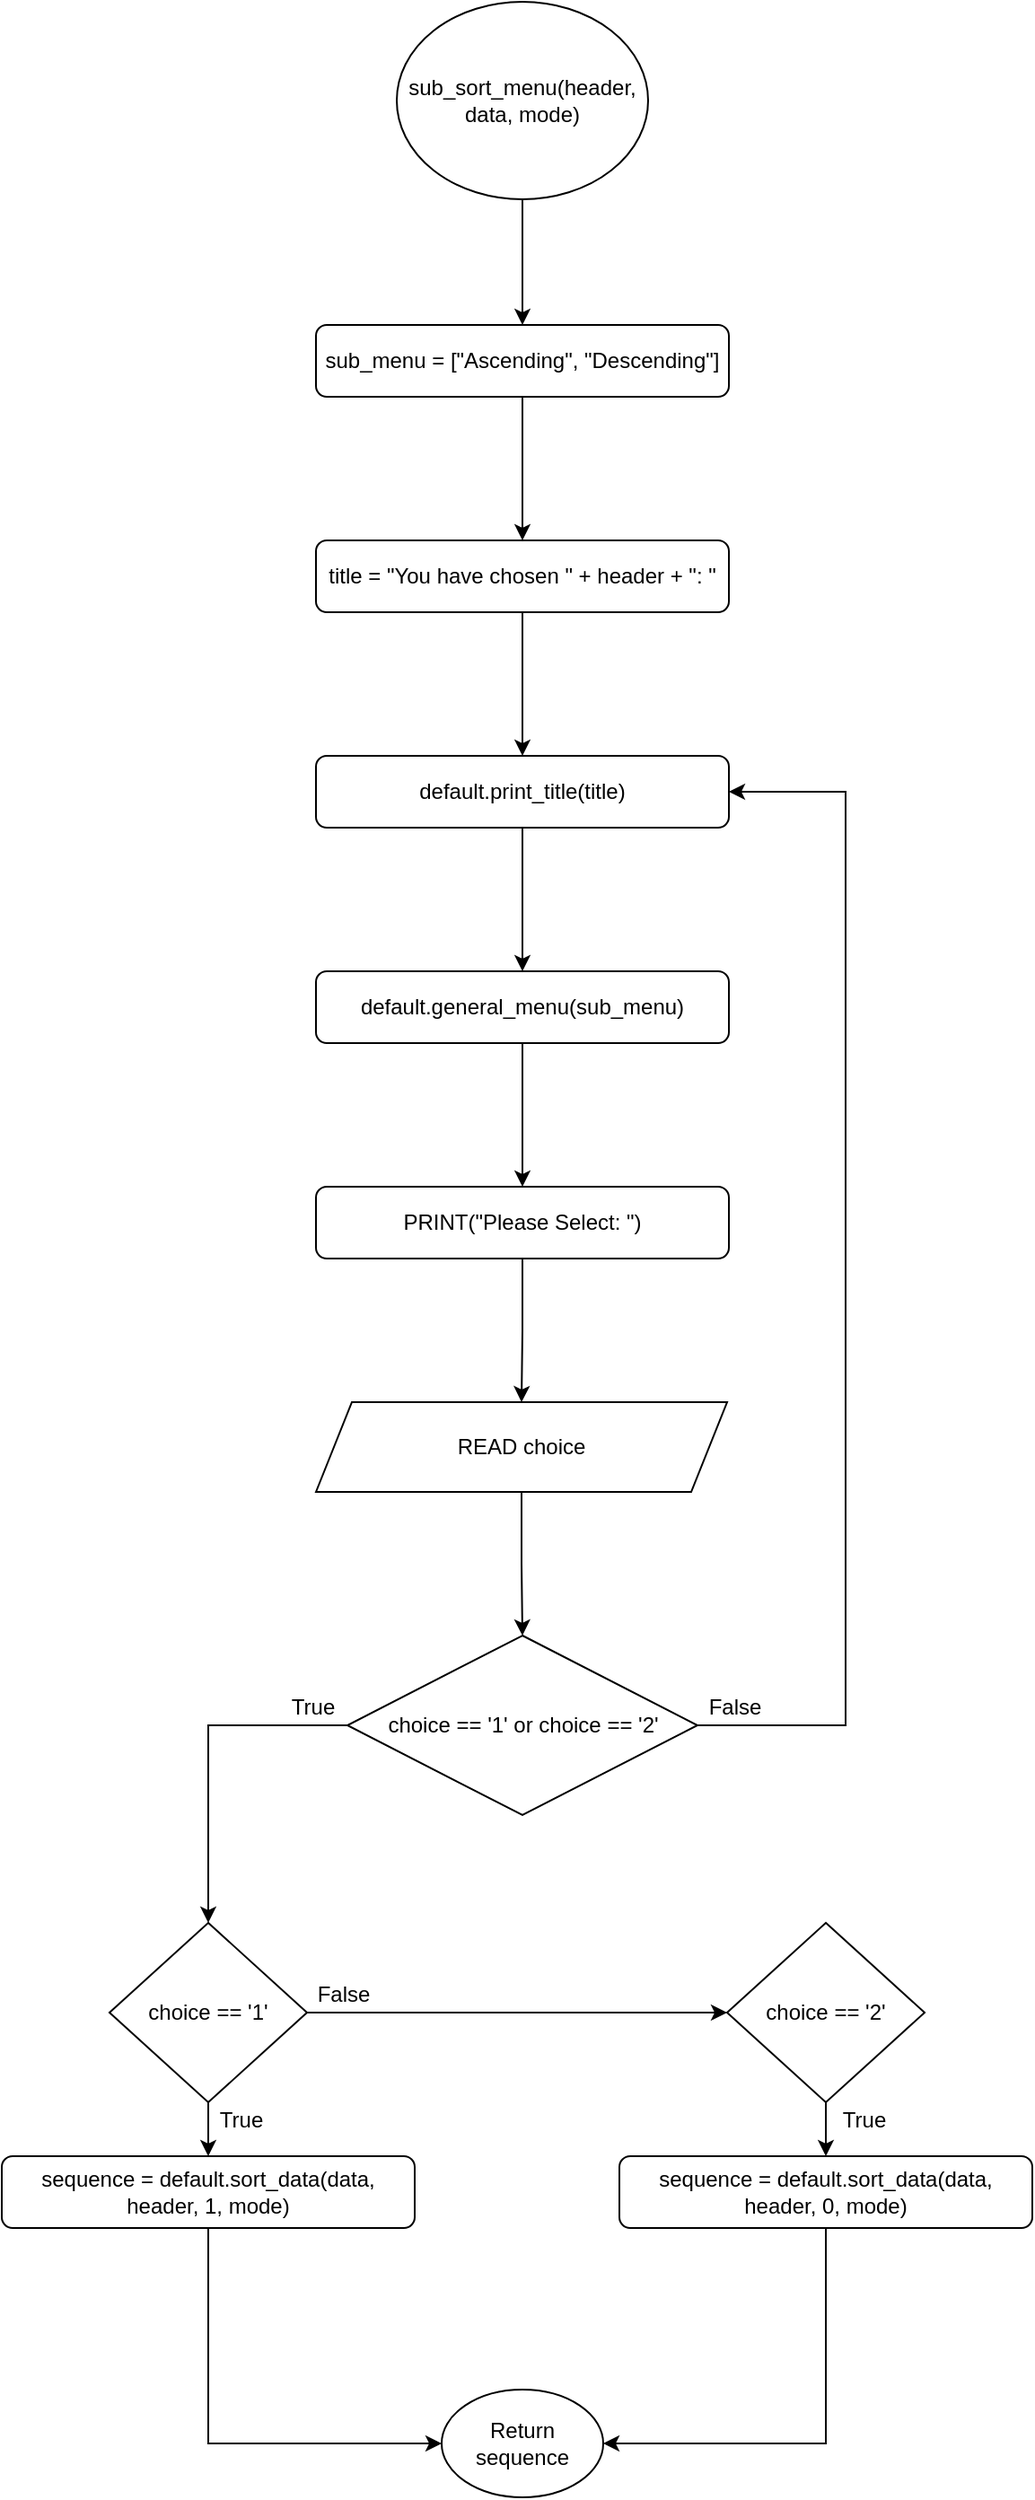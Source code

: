 <mxfile version="14.7.5" type="github">
  <diagram id="T-Ycm0EtmgFF6gQNpjKh" name="Page-1">
    <mxGraphModel dx="1204" dy="745" grid="1" gridSize="10" guides="1" tooltips="1" connect="1" arrows="1" fold="1" page="1" pageScale="1" pageWidth="3300" pageHeight="4681" math="0" shadow="0">
      <root>
        <mxCell id="0" />
        <mxCell id="1" parent="0" />
        <mxCell id="XgvqZKyALqiNx7xIEqGi-3" value="" style="edgeStyle=orthogonalEdgeStyle;rounded=0;orthogonalLoop=1;jettySize=auto;html=1;" edge="1" parent="1" source="XgvqZKyALqiNx7xIEqGi-1" target="XgvqZKyALqiNx7xIEqGi-2">
          <mxGeometry relative="1" as="geometry" />
        </mxCell>
        <mxCell id="XgvqZKyALqiNx7xIEqGi-1" value="sub_sort_menu(header, data, mode)" style="ellipse;whiteSpace=wrap;html=1;" vertex="1" parent="1">
          <mxGeometry x="790" y="130" width="140" height="110" as="geometry" />
        </mxCell>
        <mxCell id="XgvqZKyALqiNx7xIEqGi-5" value="" style="edgeStyle=orthogonalEdgeStyle;rounded=0;orthogonalLoop=1;jettySize=auto;html=1;" edge="1" parent="1" source="XgvqZKyALqiNx7xIEqGi-2" target="XgvqZKyALqiNx7xIEqGi-4">
          <mxGeometry relative="1" as="geometry" />
        </mxCell>
        <mxCell id="XgvqZKyALqiNx7xIEqGi-2" value="sub_menu = [&quot;Ascending&quot;, &quot;Descending&quot;]" style="rounded=1;whiteSpace=wrap;html=1;" vertex="1" parent="1">
          <mxGeometry x="745" y="310" width="230" height="40" as="geometry" />
        </mxCell>
        <mxCell id="XgvqZKyALqiNx7xIEqGi-7" value="" style="edgeStyle=orthogonalEdgeStyle;rounded=0;orthogonalLoop=1;jettySize=auto;html=1;" edge="1" parent="1" source="XgvqZKyALqiNx7xIEqGi-4" target="XgvqZKyALqiNx7xIEqGi-6">
          <mxGeometry relative="1" as="geometry" />
        </mxCell>
        <mxCell id="XgvqZKyALqiNx7xIEqGi-4" value="title = &quot;You have chosen &quot; + header + &quot;: &quot;" style="rounded=1;whiteSpace=wrap;html=1;" vertex="1" parent="1">
          <mxGeometry x="745" y="430" width="230" height="40" as="geometry" />
        </mxCell>
        <mxCell id="XgvqZKyALqiNx7xIEqGi-9" value="" style="edgeStyle=orthogonalEdgeStyle;rounded=0;orthogonalLoop=1;jettySize=auto;html=1;" edge="1" parent="1" source="XgvqZKyALqiNx7xIEqGi-6" target="XgvqZKyALqiNx7xIEqGi-8">
          <mxGeometry relative="1" as="geometry" />
        </mxCell>
        <mxCell id="XgvqZKyALqiNx7xIEqGi-6" value="default.print_title(title)" style="rounded=1;whiteSpace=wrap;html=1;" vertex="1" parent="1">
          <mxGeometry x="745" y="550" width="230" height="40" as="geometry" />
        </mxCell>
        <mxCell id="XgvqZKyALqiNx7xIEqGi-11" value="" style="edgeStyle=orthogonalEdgeStyle;rounded=0;orthogonalLoop=1;jettySize=auto;html=1;" edge="1" parent="1" source="XgvqZKyALqiNx7xIEqGi-8" target="XgvqZKyALqiNx7xIEqGi-10">
          <mxGeometry relative="1" as="geometry" />
        </mxCell>
        <mxCell id="XgvqZKyALqiNx7xIEqGi-8" value="default.general_menu(sub_menu)" style="rounded=1;whiteSpace=wrap;html=1;" vertex="1" parent="1">
          <mxGeometry x="745" y="670" width="230" height="40" as="geometry" />
        </mxCell>
        <mxCell id="XgvqZKyALqiNx7xIEqGi-13" value="" style="edgeStyle=orthogonalEdgeStyle;rounded=0;orthogonalLoop=1;jettySize=auto;html=1;" edge="1" parent="1" source="XgvqZKyALqiNx7xIEqGi-10" target="XgvqZKyALqiNx7xIEqGi-12">
          <mxGeometry relative="1" as="geometry" />
        </mxCell>
        <mxCell id="XgvqZKyALqiNx7xIEqGi-10" value="PRINT(&quot;Please Select: &quot;)" style="rounded=1;whiteSpace=wrap;html=1;" vertex="1" parent="1">
          <mxGeometry x="745" y="790" width="230" height="40" as="geometry" />
        </mxCell>
        <mxCell id="XgvqZKyALqiNx7xIEqGi-15" value="" style="edgeStyle=orthogonalEdgeStyle;rounded=0;orthogonalLoop=1;jettySize=auto;html=1;" edge="1" parent="1" source="XgvqZKyALqiNx7xIEqGi-12" target="XgvqZKyALqiNx7xIEqGi-14">
          <mxGeometry relative="1" as="geometry" />
        </mxCell>
        <mxCell id="XgvqZKyALqiNx7xIEqGi-12" value="READ choice" style="shape=parallelogram;perimeter=parallelogramPerimeter;whiteSpace=wrap;html=1;fixedSize=1;" vertex="1" parent="1">
          <mxGeometry x="745" y="910" width="229" height="50" as="geometry" />
        </mxCell>
        <mxCell id="XgvqZKyALqiNx7xIEqGi-19" style="edgeStyle=orthogonalEdgeStyle;rounded=0;orthogonalLoop=1;jettySize=auto;html=1;" edge="1" parent="1" source="XgvqZKyALqiNx7xIEqGi-14" target="XgvqZKyALqiNx7xIEqGi-17">
          <mxGeometry relative="1" as="geometry" />
        </mxCell>
        <mxCell id="XgvqZKyALqiNx7xIEqGi-29" style="edgeStyle=orthogonalEdgeStyle;rounded=0;orthogonalLoop=1;jettySize=auto;html=1;exitX=1;exitY=0.5;exitDx=0;exitDy=0;entryX=1;entryY=0.5;entryDx=0;entryDy=0;" edge="1" parent="1" source="XgvqZKyALqiNx7xIEqGi-14" target="XgvqZKyALqiNx7xIEqGi-6">
          <mxGeometry relative="1" as="geometry">
            <Array as="points">
              <mxPoint x="1040" y="1090" />
              <mxPoint x="1040" y="570" />
            </Array>
          </mxGeometry>
        </mxCell>
        <mxCell id="XgvqZKyALqiNx7xIEqGi-14" value="choice == &#39;1&#39; or choice == &#39;2&#39;" style="rhombus;whiteSpace=wrap;html=1;" vertex="1" parent="1">
          <mxGeometry x="762.5" y="1040" width="195" height="100" as="geometry" />
        </mxCell>
        <mxCell id="XgvqZKyALqiNx7xIEqGi-25" value="" style="edgeStyle=orthogonalEdgeStyle;rounded=0;orthogonalLoop=1;jettySize=auto;html=1;" edge="1" parent="1" source="XgvqZKyALqiNx7xIEqGi-17" target="XgvqZKyALqiNx7xIEqGi-22">
          <mxGeometry relative="1" as="geometry" />
        </mxCell>
        <mxCell id="XgvqZKyALqiNx7xIEqGi-28" style="edgeStyle=orthogonalEdgeStyle;rounded=0;orthogonalLoop=1;jettySize=auto;html=1;entryX=0;entryY=0.5;entryDx=0;entryDy=0;" edge="1" parent="1" source="XgvqZKyALqiNx7xIEqGi-17" target="XgvqZKyALqiNx7xIEqGi-18">
          <mxGeometry relative="1" as="geometry" />
        </mxCell>
        <mxCell id="XgvqZKyALqiNx7xIEqGi-17" value="choice == &#39;1&#39;" style="rhombus;whiteSpace=wrap;html=1;" vertex="1" parent="1">
          <mxGeometry x="630" y="1200" width="110" height="100" as="geometry" />
        </mxCell>
        <mxCell id="XgvqZKyALqiNx7xIEqGi-24" value="" style="edgeStyle=orthogonalEdgeStyle;rounded=0;orthogonalLoop=1;jettySize=auto;html=1;" edge="1" parent="1" source="XgvqZKyALqiNx7xIEqGi-18" target="XgvqZKyALqiNx7xIEqGi-23">
          <mxGeometry relative="1" as="geometry" />
        </mxCell>
        <mxCell id="XgvqZKyALqiNx7xIEqGi-18" value="choice == &#39;2&#39;" style="rhombus;whiteSpace=wrap;html=1;" vertex="1" parent="1">
          <mxGeometry x="974" y="1200" width="110" height="100" as="geometry" />
        </mxCell>
        <mxCell id="XgvqZKyALqiNx7xIEqGi-21" value="Return sequence" style="ellipse;whiteSpace=wrap;html=1;" vertex="1" parent="1">
          <mxGeometry x="815" y="1460" width="90" height="60" as="geometry" />
        </mxCell>
        <mxCell id="XgvqZKyALqiNx7xIEqGi-26" style="edgeStyle=orthogonalEdgeStyle;rounded=0;orthogonalLoop=1;jettySize=auto;html=1;entryX=0;entryY=0.5;entryDx=0;entryDy=0;" edge="1" parent="1" source="XgvqZKyALqiNx7xIEqGi-22" target="XgvqZKyALqiNx7xIEqGi-21">
          <mxGeometry relative="1" as="geometry">
            <Array as="points">
              <mxPoint x="685" y="1490" />
            </Array>
          </mxGeometry>
        </mxCell>
        <mxCell id="XgvqZKyALqiNx7xIEqGi-22" value="sequence = default.sort_data(data, header, 1, mode)" style="rounded=1;whiteSpace=wrap;html=1;" vertex="1" parent="1">
          <mxGeometry x="570" y="1330" width="230" height="40" as="geometry" />
        </mxCell>
        <mxCell id="XgvqZKyALqiNx7xIEqGi-27" style="edgeStyle=orthogonalEdgeStyle;rounded=0;orthogonalLoop=1;jettySize=auto;html=1;entryX=1;entryY=0.5;entryDx=0;entryDy=0;" edge="1" parent="1" source="XgvqZKyALqiNx7xIEqGi-23" target="XgvqZKyALqiNx7xIEqGi-21">
          <mxGeometry relative="1" as="geometry">
            <Array as="points">
              <mxPoint x="1029" y="1490" />
            </Array>
          </mxGeometry>
        </mxCell>
        <mxCell id="XgvqZKyALqiNx7xIEqGi-23" value="sequence = default.sort_data(data, header, 0, mode)" style="rounded=1;whiteSpace=wrap;html=1;" vertex="1" parent="1">
          <mxGeometry x="914" y="1330" width="230" height="40" as="geometry" />
        </mxCell>
        <mxCell id="XgvqZKyALqiNx7xIEqGi-30" value="False" style="text;html=1;align=center;verticalAlign=middle;resizable=0;points=[];autosize=1;strokeColor=none;" vertex="1" parent="1">
          <mxGeometry x="958" y="1070" width="40" height="20" as="geometry" />
        </mxCell>
        <mxCell id="XgvqZKyALqiNx7xIEqGi-31" value="False" style="text;html=1;align=center;verticalAlign=middle;resizable=0;points=[];autosize=1;strokeColor=none;" vertex="1" parent="1">
          <mxGeometry x="740" y="1230" width="40" height="20" as="geometry" />
        </mxCell>
        <mxCell id="XgvqZKyALqiNx7xIEqGi-32" value="True" style="text;html=1;align=center;verticalAlign=middle;resizable=0;points=[];autosize=1;strokeColor=none;" vertex="1" parent="1">
          <mxGeometry x="723" y="1070" width="40" height="20" as="geometry" />
        </mxCell>
        <mxCell id="XgvqZKyALqiNx7xIEqGi-33" value="True" style="text;html=1;align=center;verticalAlign=middle;resizable=0;points=[];autosize=1;strokeColor=none;" vertex="1" parent="1">
          <mxGeometry x="683" y="1300" width="40" height="20" as="geometry" />
        </mxCell>
        <mxCell id="XgvqZKyALqiNx7xIEqGi-34" value="True" style="text;html=1;align=center;verticalAlign=middle;resizable=0;points=[];autosize=1;strokeColor=none;" vertex="1" parent="1">
          <mxGeometry x="1030" y="1300" width="40" height="20" as="geometry" />
        </mxCell>
      </root>
    </mxGraphModel>
  </diagram>
</mxfile>
